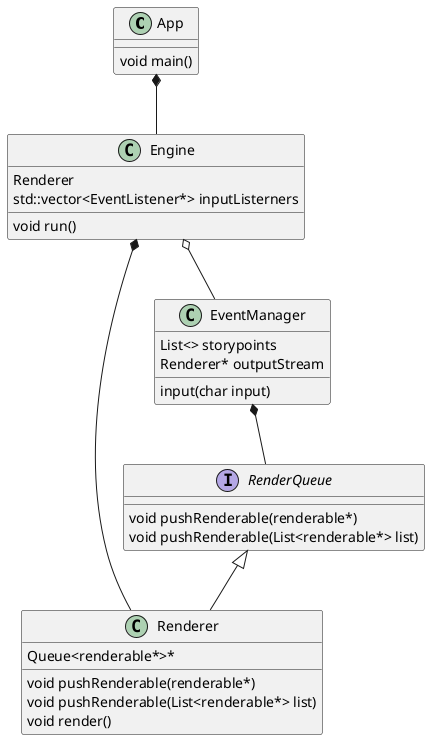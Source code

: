 @startuml App_design

class App
App : void main()

class Engine
Engine : Renderer
Engine : std::vector<EventListener*> inputListerners
Engine : void run()


interface RenderQueue
RenderQueue : void pushRenderable(renderable*)
RenderQueue : void pushRenderable(List<renderable*> list)


class Renderer
Renderer : void pushRenderable(renderable*)
Renderer : void pushRenderable(List<renderable*> list)
Renderer : void render()
Renderer : Queue<renderable*>*


class EventManager 
EventManager : List<> storypoints
EventManager : Renderer* outputStream
EventManager : input(char input)


App *--Engine
Engine *-- Renderer
Engine o-- EventManager
RenderQueue <|-- Renderer
EventManager *-- RenderQueue
@enduml